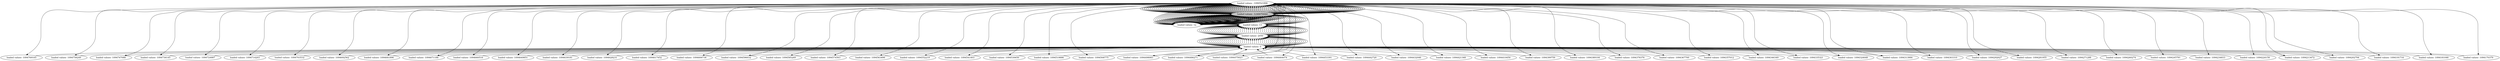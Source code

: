 digraph {
	"loaded values- -1090521896"
	"loaded values- 12"
	"loaded values- 12" -> "loaded values- -1090521896" [dir=back]
	"loaded values- -1246676664"
	"loaded values- -1246676664" -> "loaded values- 12" [dir=back]
	"loaded values- -1090521896"
	"loaded values- -1090521896" -> "loaded values- -1246676664" [dir=back]
	"loaded values- 1094769165"
	"loaded values- 1094769165" -> "loaded values- -1090521896" [dir=back]
	"loaded values- 0"
	"loaded values- 0" -> "loaded values- 1094769165" [dir=back]
	"loaded values- 2050"
	"loaded values- 2050" -> "loaded values- 0" [dir=back]
	"loaded values- 13"
	"loaded values- 13" -> "loaded values- 2050" [dir=back]
	"loaded values- -1246676664"
	"loaded values- -1246676664" -> "loaded values- 13" [dir=back]
	"loaded values- -1090521896"
	"loaded values- -1090521896" -> "loaded values- -1246676664" [dir=back]
	"loaded values- 12"
	"loaded values- 12" -> "loaded values- -1090521896" [dir=back]
	"loaded values- -1246676664"
	"loaded values- -1246676664" -> "loaded values- 12" [dir=back]
	"loaded values- -1090521896"
	"loaded values- -1090521896" -> "loaded values- -1246676664" [dir=back]
	"loaded values- 1094758249"
	"loaded values- 1094758249" -> "loaded values- -1090521896" [dir=back]
	"loaded values- 0"
	"loaded values- 0" -> "loaded values- 1094758249" [dir=back]
	"loaded values- 2050"
	"loaded values- 2050" -> "loaded values- 0" [dir=back]
	"loaded values- 13"
	"loaded values- 13" -> "loaded values- 2050" [dir=back]
	"loaded values- -1246676664"
	"loaded values- -1246676664" -> "loaded values- 13" [dir=back]
	"loaded values- -1090521896"
	"loaded values- -1090521896" -> "loaded values- -1246676664" [dir=back]
	"loaded values- 12"
	"loaded values- 12" -> "loaded values- -1090521896" [dir=back]
	"loaded values- -1246676664"
	"loaded values- -1246676664" -> "loaded values- 12" [dir=back]
	"loaded values- -1090521896"
	"loaded values- -1090521896" -> "loaded values- -1246676664" [dir=back]
	"loaded values- 1094747088"
	"loaded values- 1094747088" -> "loaded values- -1090521896" [dir=back]
	"loaded values- 0"
	"loaded values- 0" -> "loaded values- 1094747088" [dir=back]
	"loaded values- 2050"
	"loaded values- 2050" -> "loaded values- 0" [dir=back]
	"loaded values- 13"
	"loaded values- 13" -> "loaded values- 2050" [dir=back]
	"loaded values- -1246676664"
	"loaded values- -1246676664" -> "loaded values- 13" [dir=back]
	"loaded values- -1090521896"
	"loaded values- -1090521896" -> "loaded values- -1246676664" [dir=back]
	"loaded values- 12"
	"loaded values- 12" -> "loaded values- -1090521896" [dir=back]
	"loaded values- -1246676664"
	"loaded values- -1246676664" -> "loaded values- 12" [dir=back]
	"loaded values- -1090521896"
	"loaded values- -1090521896" -> "loaded values- -1246676664" [dir=back]
	"loaded values- 1094736145"
	"loaded values- 1094736145" -> "loaded values- -1090521896" [dir=back]
	"loaded values- 0"
	"loaded values- 0" -> "loaded values- 1094736145" [dir=back]
	"loaded values- 2050"
	"loaded values- 2050" -> "loaded values- 0" [dir=back]
	"loaded values- 13"
	"loaded values- 13" -> "loaded values- 2050" [dir=back]
	"loaded values- -1246676664"
	"loaded values- -1246676664" -> "loaded values- 13" [dir=back]
	"loaded values- -1090521896"
	"loaded values- -1090521896" -> "loaded values- -1246676664" [dir=back]
	"loaded values- 12"
	"loaded values- 12" -> "loaded values- -1090521896" [dir=back]
	"loaded values- -1246676664"
	"loaded values- -1246676664" -> "loaded values- 12" [dir=back]
	"loaded values- -1090521896"
	"loaded values- -1090521896" -> "loaded values- -1246676664" [dir=back]
	"loaded values- 1094724887"
	"loaded values- 1094724887" -> "loaded values- -1090521896" [dir=back]
	"loaded values- 0"
	"loaded values- 0" -> "loaded values- 1094724887" [dir=back]
	"loaded values- 2050"
	"loaded values- 2050" -> "loaded values- 0" [dir=back]
	"loaded values- 13"
	"loaded values- 13" -> "loaded values- 2050" [dir=back]
	"loaded values- -1246676664"
	"loaded values- -1246676664" -> "loaded values- 13" [dir=back]
	"loaded values- -1090521896"
	"loaded values- -1090521896" -> "loaded values- -1246676664" [dir=back]
	"loaded values- 12"
	"loaded values- 12" -> "loaded values- -1090521896" [dir=back]
	"loaded values- -1246676664"
	"loaded values- -1246676664" -> "loaded values- 12" [dir=back]
	"loaded values- -1090521896"
	"loaded values- -1090521896" -> "loaded values- -1246676664" [dir=back]
	"loaded values- 1094714203"
	"loaded values- 1094714203" -> "loaded values- -1090521896" [dir=back]
	"loaded values- 0"
	"loaded values- 0" -> "loaded values- 1094714203" [dir=back]
	"loaded values- 2050"
	"loaded values- 2050" -> "loaded values- 0" [dir=back]
	"loaded values- 13"
	"loaded values- 13" -> "loaded values- 2050" [dir=back]
	"loaded values- -1246676664"
	"loaded values- -1246676664" -> "loaded values- 13" [dir=back]
	"loaded values- -1090521896"
	"loaded values- -1090521896" -> "loaded values- -1246676664" [dir=back]
	"loaded values- 12"
	"loaded values- 12" -> "loaded values- -1090521896" [dir=back]
	"loaded values- -1246676664"
	"loaded values- -1246676664" -> "loaded values- 12" [dir=back]
	"loaded values- -1090521896"
	"loaded values- -1090521896" -> "loaded values- -1246676664" [dir=back]
	"loaded values- 1094703532"
	"loaded values- 1094703532" -> "loaded values- -1090521896" [dir=back]
	"loaded values- 0"
	"loaded values- 0" -> "loaded values- 1094703532" [dir=back]
	"loaded values- 2050"
	"loaded values- 2050" -> "loaded values- 0" [dir=back]
	"loaded values- 13"
	"loaded values- 13" -> "loaded values- 2050" [dir=back]
	"loaded values- -1246676664"
	"loaded values- -1246676664" -> "loaded values- 13" [dir=back]
	"loaded values- -1090521896"
	"loaded values- -1090521896" -> "loaded values- -1246676664" [dir=back]
	"loaded values- 12"
	"loaded values- 12" -> "loaded values- -1090521896" [dir=back]
	"loaded values- -1246676664"
	"loaded values- -1246676664" -> "loaded values- 12" [dir=back]
	"loaded values- -1090521896"
	"loaded values- -1090521896" -> "loaded values- -1246676664" [dir=back]
	"loaded values- 1094692562"
	"loaded values- 1094692562" -> "loaded values- -1090521896" [dir=back]
	"loaded values- 0"
	"loaded values- 0" -> "loaded values- 1094692562" [dir=back]
	"loaded values- 2050"
	"loaded values- 2050" -> "loaded values- 0" [dir=back]
	"loaded values- 13"
	"loaded values- 13" -> "loaded values- 2050" [dir=back]
	"loaded values- -1246676664"
	"loaded values- -1246676664" -> "loaded values- 13" [dir=back]
	"loaded values- -1090521896"
	"loaded values- -1090521896" -> "loaded values- -1246676664" [dir=back]
	"loaded values- 12"
	"loaded values- 12" -> "loaded values- -1090521896" [dir=back]
	"loaded values- -1246676664"
	"loaded values- -1246676664" -> "loaded values- 12" [dir=back]
	"loaded values- -1090521896"
	"loaded values- -1090521896" -> "loaded values- -1246676664" [dir=back]
	"loaded values- 1094681896"
	"loaded values- 1094681896" -> "loaded values- -1090521896" [dir=back]
	"loaded values- 0"
	"loaded values- 0" -> "loaded values- 1094681896" [dir=back]
	"loaded values- 2050"
	"loaded values- 2050" -> "loaded values- 0" [dir=back]
	"loaded values- 13"
	"loaded values- 13" -> "loaded values- 2050" [dir=back]
	"loaded values- -1246676664"
	"loaded values- -1246676664" -> "loaded values- 13" [dir=back]
	"loaded values- -1090521896"
	"loaded values- -1090521896" -> "loaded values- -1246676664" [dir=back]
	"loaded values- 12"
	"loaded values- 12" -> "loaded values- -1090521896" [dir=back]
	"loaded values- -1246676664"
	"loaded values- -1246676664" -> "loaded values- 12" [dir=back]
	"loaded values- -1090521896"
	"loaded values- -1090521896" -> "loaded values- -1246676664" [dir=back]
	"loaded values- 1094671188"
	"loaded values- 1094671188" -> "loaded values- -1090521896" [dir=back]
	"loaded values- 0"
	"loaded values- 0" -> "loaded values- 1094671188" [dir=back]
	"loaded values- 2050"
	"loaded values- 2050" -> "loaded values- 0" [dir=back]
	"loaded values- 13"
	"loaded values- 13" -> "loaded values- 2050" [dir=back]
	"loaded values- -1246676664"
	"loaded values- -1246676664" -> "loaded values- 13" [dir=back]
	"loaded values- -1090521896"
	"loaded values- -1090521896" -> "loaded values- -1246676664" [dir=back]
	"loaded values- 12"
	"loaded values- 12" -> "loaded values- -1090521896" [dir=back]
	"loaded values- -1246676664"
	"loaded values- -1246676664" -> "loaded values- 12" [dir=back]
	"loaded values- -1090521896"
	"loaded values- -1090521896" -> "loaded values- -1246676664" [dir=back]
	"loaded values- 1094660516"
	"loaded values- 1094660516" -> "loaded values- -1090521896" [dir=back]
	"loaded values- 0"
	"loaded values- 0" -> "loaded values- 1094660516" [dir=back]
	"loaded values- 2050"
	"loaded values- 2050" -> "loaded values- 0" [dir=back]
	"loaded values- 13"
	"loaded values- 13" -> "loaded values- 2050" [dir=back]
	"loaded values- -1246676664"
	"loaded values- -1246676664" -> "loaded values- 13" [dir=back]
	"loaded values- -1090521896"
	"loaded values- -1090521896" -> "loaded values- -1246676664" [dir=back]
	"loaded values- 12"
	"loaded values- 12" -> "loaded values- -1090521896" [dir=back]
	"loaded values- -1246676664"
	"loaded values- -1246676664" -> "loaded values- 12" [dir=back]
	"loaded values- -1090521896"
	"loaded values- -1090521896" -> "loaded values- -1246676664" [dir=back]
	"loaded values- 1094649851"
	"loaded values- 1094649851" -> "loaded values- -1090521896" [dir=back]
	"loaded values- 0"
	"loaded values- 0" -> "loaded values- 1094649851" [dir=back]
	"loaded values- 2050"
	"loaded values- 2050" -> "loaded values- 0" [dir=back]
	"loaded values- 13"
	"loaded values- 13" -> "loaded values- 2050" [dir=back]
	"loaded values- -1246676664"
	"loaded values- -1246676664" -> "loaded values- 13" [dir=back]
	"loaded values- -1090521896"
	"loaded values- -1090521896" -> "loaded values- -1246676664" [dir=back]
	"loaded values- 12"
	"loaded values- 12" -> "loaded values- -1090521896" [dir=back]
	"loaded values- -1246676664"
	"loaded values- -1246676664" -> "loaded values- 12" [dir=back]
	"loaded values- -1090521896"
	"loaded values- -1090521896" -> "loaded values- -1246676664" [dir=back]
	"loaded values- 1094639181"
	"loaded values- 1094639181" -> "loaded values- -1090521896" [dir=back]
	"loaded values- 0"
	"loaded values- 0" -> "loaded values- 1094639181" [dir=back]
	"loaded values- 2050"
	"loaded values- 2050" -> "loaded values- 0" [dir=back]
	"loaded values- 13"
	"loaded values- 13" -> "loaded values- 2050" [dir=back]
	"loaded values- -1246676664"
	"loaded values- -1246676664" -> "loaded values- 13" [dir=back]
	"loaded values- -1090521896"
	"loaded values- -1090521896" -> "loaded values- -1246676664" [dir=back]
	"loaded values- 12"
	"loaded values- 12" -> "loaded values- -1090521896" [dir=back]
	"loaded values- -1246676664"
	"loaded values- -1246676664" -> "loaded values- 12" [dir=back]
	"loaded values- -1090521896"
	"loaded values- -1090521896" -> "loaded values- -1246676664" [dir=back]
	"loaded values- 1094628231"
	"loaded values- 1094628231" -> "loaded values- -1090521896" [dir=back]
	"loaded values- 0"
	"loaded values- 0" -> "loaded values- 1094628231" [dir=back]
	"loaded values- 2050"
	"loaded values- 2050" -> "loaded values- 0" [dir=back]
	"loaded values- 13"
	"loaded values- 13" -> "loaded values- 2050" [dir=back]
	"loaded values- -1246676664"
	"loaded values- -1246676664" -> "loaded values- 13" [dir=back]
	"loaded values- -1090521896"
	"loaded values- -1090521896" -> "loaded values- -1246676664" [dir=back]
	"loaded values- 12"
	"loaded values- 12" -> "loaded values- -1090521896" [dir=back]
	"loaded values- -1246676664"
	"loaded values- -1246676664" -> "loaded values- 12" [dir=back]
	"loaded values- -1090521896"
	"loaded values- -1090521896" -> "loaded values- -1246676664" [dir=back]
	"loaded values- 1094617452"
	"loaded values- 1094617452" -> "loaded values- -1090521896" [dir=back]
	"loaded values- 0"
	"loaded values- 0" -> "loaded values- 1094617452" [dir=back]
	"loaded values- 2050"
	"loaded values- 2050" -> "loaded values- 0" [dir=back]
	"loaded values- 13"
	"loaded values- 13" -> "loaded values- 2050" [dir=back]
	"loaded values- -1246676664"
	"loaded values- -1246676664" -> "loaded values- 13" [dir=back]
	"loaded values- -1090521896"
	"loaded values- -1090521896" -> "loaded values- -1246676664" [dir=back]
	"loaded values- 12"
	"loaded values- 12" -> "loaded values- -1090521896" [dir=back]
	"loaded values- -1246676664"
	"loaded values- -1246676664" -> "loaded values- 12" [dir=back]
	"loaded values- -1090521896"
	"loaded values- -1090521896" -> "loaded values- -1246676664" [dir=back]
	"loaded values- 1094606736"
	"loaded values- 1094606736" -> "loaded values- -1090521896" [dir=back]
	"loaded values- 0"
	"loaded values- 0" -> "loaded values- 1094606736" [dir=back]
	"loaded values- 2050"
	"loaded values- 2050" -> "loaded values- 0" [dir=back]
	"loaded values- 13"
	"loaded values- 13" -> "loaded values- 2050" [dir=back]
	"loaded values- -1246676664"
	"loaded values- -1246676664" -> "loaded values- 13" [dir=back]
	"loaded values- -1090521896"
	"loaded values- -1090521896" -> "loaded values- -1246676664" [dir=back]
	"loaded values- 12"
	"loaded values- 12" -> "loaded values- -1090521896" [dir=back]
	"loaded values- -1246676664"
	"loaded values- -1246676664" -> "loaded values- 12" [dir=back]
	"loaded values- -1090521896"
	"loaded values- -1090521896" -> "loaded values- -1246676664" [dir=back]
	"loaded values- 1094596032"
	"loaded values- 1094596032" -> "loaded values- -1090521896" [dir=back]
	"loaded values- 0"
	"loaded values- 0" -> "loaded values- 1094596032" [dir=back]
	"loaded values- 2050"
	"loaded values- 2050" -> "loaded values- 0" [dir=back]
	"loaded values- 13"
	"loaded values- 13" -> "loaded values- 2050" [dir=back]
	"loaded values- -1246676664"
	"loaded values- -1246676664" -> "loaded values- 13" [dir=back]
	"loaded values- -1090521896"
	"loaded values- -1090521896" -> "loaded values- -1246676664" [dir=back]
	"loaded values- 12"
	"loaded values- 12" -> "loaded values- -1090521896" [dir=back]
	"loaded values- -1246676664"
	"loaded values- -1246676664" -> "loaded values- 12" [dir=back]
	"loaded values- -1090521896"
	"loaded values- -1090521896" -> "loaded values- -1246676664" [dir=back]
	"loaded values- 1094585269"
	"loaded values- 1094585269" -> "loaded values- -1090521896" [dir=back]
	"loaded values- 0"
	"loaded values- 0" -> "loaded values- 1094585269" [dir=back]
	"loaded values- 2050"
	"loaded values- 2050" -> "loaded values- 0" [dir=back]
	"loaded values- 13"
	"loaded values- 13" -> "loaded values- 2050" [dir=back]
	"loaded values- -1246676664"
	"loaded values- -1246676664" -> "loaded values- 13" [dir=back]
	"loaded values- -1090521896"
	"loaded values- -1090521896" -> "loaded values- -1246676664" [dir=back]
	"loaded values- 12"
	"loaded values- 12" -> "loaded values- -1090521896" [dir=back]
	"loaded values- -1246676664"
	"loaded values- -1246676664" -> "loaded values- 12" [dir=back]
	"loaded values- -1090521896"
	"loaded values- -1090521896" -> "loaded values- -1246676664" [dir=back]
	"loaded values- 1094574563"
	"loaded values- 1094574563" -> "loaded values- -1090521896" [dir=back]
	"loaded values- 0"
	"loaded values- 0" -> "loaded values- 1094574563" [dir=back]
	"loaded values- 2050"
	"loaded values- 2050" -> "loaded values- 0" [dir=back]
	"loaded values- 13"
	"loaded values- 13" -> "loaded values- 2050" [dir=back]
	"loaded values- -1246676664"
	"loaded values- -1246676664" -> "loaded values- 13" [dir=back]
	"loaded values- -1090521896"
	"loaded values- -1090521896" -> "loaded values- -1246676664" [dir=back]
	"loaded values- 12"
	"loaded values- 12" -> "loaded values- -1090521896" [dir=back]
	"loaded values- -1246676664"
	"loaded values- -1246676664" -> "loaded values- 12" [dir=back]
	"loaded values- -1090521896"
	"loaded values- -1090521896" -> "loaded values- -1246676664" [dir=back]
	"loaded values- 1094563896"
	"loaded values- 1094563896" -> "loaded values- -1090521896" [dir=back]
	"loaded values- 0"
	"loaded values- 0" -> "loaded values- 1094563896" [dir=back]
	"loaded values- 2050"
	"loaded values- 2050" -> "loaded values- 0" [dir=back]
	"loaded values- 13"
	"loaded values- 13" -> "loaded values- 2050" [dir=back]
	"loaded values- -1246676664"
	"loaded values- -1246676664" -> "loaded values- 13" [dir=back]
	"loaded values- -1090521896"
	"loaded values- -1090521896" -> "loaded values- -1246676664" [dir=back]
	"loaded values- 12"
	"loaded values- 12" -> "loaded values- -1090521896" [dir=back]
	"loaded values- -1246676664"
	"loaded values- -1246676664" -> "loaded values- 12" [dir=back]
	"loaded values- -1090521896"
	"loaded values- -1090521896" -> "loaded values- -1246676664" [dir=back]
	"loaded values- 1094552219"
	"loaded values- 1094552219" -> "loaded values- -1090521896" [dir=back]
	"loaded values- 0"
	"loaded values- 0" -> "loaded values- 1094552219" [dir=back]
	"loaded values- 2050"
	"loaded values- 2050" -> "loaded values- 0" [dir=back]
	"loaded values- 13"
	"loaded values- 13" -> "loaded values- 2050" [dir=back]
	"loaded values- -1246676664"
	"loaded values- -1246676664" -> "loaded values- 13" [dir=back]
	"loaded values- -1090521896"
	"loaded values- -1090521896" -> "loaded values- -1246676664" [dir=back]
	"loaded values- 12"
	"loaded values- 12" -> "loaded values- -1090521896" [dir=back]
	"loaded values- -1246676664"
	"loaded values- -1246676664" -> "loaded values- 12" [dir=back]
	"loaded values- -1090521896"
	"loaded values- -1090521896" -> "loaded values- -1246676664" [dir=back]
	"loaded values- 1094541403"
	"loaded values- 1094541403" -> "loaded values- -1090521896" [dir=back]
	"loaded values- 0"
	"loaded values- 0" -> "loaded values- 1094541403" [dir=back]
	"loaded values- 2050"
	"loaded values- 2050" -> "loaded values- 0" [dir=back]
	"loaded values- 13"
	"loaded values- 13" -> "loaded values- 2050" [dir=back]
	"loaded values- -1246676664"
	"loaded values- -1246676664" -> "loaded values- 13" [dir=back]
	"loaded values- -1090521896"
	"loaded values- -1090521896" -> "loaded values- -1246676664" [dir=back]
	"loaded values- 12"
	"loaded values- 12" -> "loaded values- -1090521896" [dir=back]
	"loaded values- -1246676664"
	"loaded values- -1246676664" -> "loaded values- 12" [dir=back]
	"loaded values- -1090521896"
	"loaded values- -1090521896" -> "loaded values- -1246676664" [dir=back]
	"loaded values- 1094530650"
	"loaded values- 1094530650" -> "loaded values- -1090521896" [dir=back]
	"loaded values- 0"
	"loaded values- 0" -> "loaded values- 1094530650" [dir=back]
	"loaded values- 2050"
	"loaded values- 2050" -> "loaded values- 0" [dir=back]
	"loaded values- 13"
	"loaded values- 13" -> "loaded values- 2050" [dir=back]
	"loaded values- -1246676664"
	"loaded values- -1246676664" -> "loaded values- 13" [dir=back]
	"loaded values- -1090521896"
	"loaded values- -1090521896" -> "loaded values- -1246676664" [dir=back]
	"loaded values- 12"
	"loaded values- 12" -> "loaded values- -1090521896" [dir=back]
	"loaded values- -1246676664"
	"loaded values- -1246676664" -> "loaded values- 12" [dir=back]
	"loaded values- -1090521896"
	"loaded values- -1090521896" -> "loaded values- -1246676664" [dir=back]
	"loaded values- 1094519886"
	"loaded values- 1094519886" -> "loaded values- -1090521896" [dir=back]
	"loaded values- 0"
	"loaded values- 0" -> "loaded values- 1094519886" [dir=back]
	"loaded values- 2050"
	"loaded values- 2050" -> "loaded values- 0" [dir=back]
	"loaded values- 13"
	"loaded values- 13" -> "loaded values- 2050" [dir=back]
	"loaded values- -1246676664"
	"loaded values- -1246676664" -> "loaded values- 13" [dir=back]
	"loaded values- -1090521896"
	"loaded values- -1090521896" -> "loaded values- -1246676664" [dir=back]
	"loaded values- 12"
	"loaded values- 12" -> "loaded values- -1090521896" [dir=back]
	"loaded values- -1246676664"
	"loaded values- -1246676664" -> "loaded values- 12" [dir=back]
	"loaded values- -1090521896"
	"loaded values- -1090521896" -> "loaded values- -1246676664" [dir=back]
	"loaded values- 1094508775"
	"loaded values- 1094508775" -> "loaded values- -1090521896" [dir=back]
	"loaded values- 0"
	"loaded values- 0" -> "loaded values- 1094508775" [dir=back]
	"loaded values- 2050"
	"loaded values- 2050" -> "loaded values- 0" [dir=back]
	"loaded values- 13"
	"loaded values- 13" -> "loaded values- 2050" [dir=back]
	"loaded values- -1246676664"
	"loaded values- -1246676664" -> "loaded values- 13" [dir=back]
	"loaded values- -1090521896"
	"loaded values- -1090521896" -> "loaded values- -1246676664" [dir=back]
	"loaded values- 12"
	"loaded values- 12" -> "loaded values- -1090521896" [dir=back]
	"loaded values- -1246676664"
	"loaded values- -1246676664" -> "loaded values- 12" [dir=back]
	"loaded values- -1090521896"
	"loaded values- -1090521896" -> "loaded values- -1246676664" [dir=back]
	"loaded values- 1094498083"
	"loaded values- 1094498083" -> "loaded values- -1090521896" [dir=back]
	"loaded values- 0"
	"loaded values- 0" -> "loaded values- 1094498083" [dir=back]
	"loaded values- 2050"
	"loaded values- 2050" -> "loaded values- 0" [dir=back]
	"loaded values- 13"
	"loaded values- 13" -> "loaded values- 2050" [dir=back]
	"loaded values- -1246676664"
	"loaded values- -1246676664" -> "loaded values- 13" [dir=back]
	"loaded values- -1090521896"
	"loaded values- -1090521896" -> "loaded values- -1246676664" [dir=back]
	"loaded values- 12"
	"loaded values- 12" -> "loaded values- -1090521896" [dir=back]
	"loaded values- -1246676664"
	"loaded values- -1246676664" -> "loaded values- 12" [dir=back]
	"loaded values- -1090521896"
	"loaded values- -1090521896" -> "loaded values- -1246676664" [dir=back]
	"loaded values- 1094486271"
	"loaded values- 1094486271" -> "loaded values- -1090521896" [dir=back]
	"loaded values- 0"
	"loaded values- 0" -> "loaded values- 1094486271" [dir=back]
	"loaded values- 2050"
	"loaded values- 2050" -> "loaded values- 0" [dir=back]
	"loaded values- 13"
	"loaded values- 13" -> "loaded values- 2050" [dir=back]
	"loaded values- -1246676664"
	"loaded values- -1246676664" -> "loaded values- 13" [dir=back]
	"loaded values- -1090521896"
	"loaded values- -1090521896" -> "loaded values- -1246676664" [dir=back]
	"loaded values- 12"
	"loaded values- 12" -> "loaded values- -1090521896" [dir=back]
	"loaded values- -1246676664"
	"loaded values- -1246676664" -> "loaded values- 12" [dir=back]
	"loaded values- -1090521896"
	"loaded values- -1090521896" -> "loaded values- -1246676664" [dir=back]
	"loaded values- 1094475023"
	"loaded values- 1094475023" -> "loaded values- -1090521896" [dir=back]
	"loaded values- 0"
	"loaded values- 0" -> "loaded values- 1094475023" [dir=back]
	"loaded values- 2050"
	"loaded values- 2050" -> "loaded values- 0" [dir=back]
	"loaded values- 13"
	"loaded values- 13" -> "loaded values- 2050" [dir=back]
	"loaded values- -1246676664"
	"loaded values- -1246676664" -> "loaded values- 13" [dir=back]
	"loaded values- -1090521896"
	"loaded values- -1090521896" -> "loaded values- -1246676664" [dir=back]
	"loaded values- 12"
	"loaded values- 12" -> "loaded values- -1090521896" [dir=back]
	"loaded values- -1246676664"
	"loaded values- -1246676664" -> "loaded values- 12" [dir=back]
	"loaded values- -1090521896"
	"loaded values- -1090521896" -> "loaded values- -1246676664" [dir=back]
	"loaded values- 1094464074"
	"loaded values- 1094464074" -> "loaded values- -1090521896" [dir=back]
	"loaded values- 0"
	"loaded values- 0" -> "loaded values- 1094464074" [dir=back]
	"loaded values- 2050"
	"loaded values- 2050" -> "loaded values- 0" [dir=back]
	"loaded values- 13"
	"loaded values- 13" -> "loaded values- 2050" [dir=back]
	"loaded values- -1246676664"
	"loaded values- -1246676664" -> "loaded values- 13" [dir=back]
	"loaded values- -1090521896"
	"loaded values- -1090521896" -> "loaded values- -1246676664" [dir=back]
	"loaded values- 12"
	"loaded values- 12" -> "loaded values- -1090521896" [dir=back]
	"loaded values- -1246676664"
	"loaded values- -1246676664" -> "loaded values- 12" [dir=back]
	"loaded values- -1090521896"
	"loaded values- -1090521896" -> "loaded values- -1246676664" [dir=back]
	"loaded values- 1094453391"
	"loaded values- 1094453391" -> "loaded values- -1090521896" [dir=back]
	"loaded values- 0"
	"loaded values- 0" -> "loaded values- 1094453391" [dir=back]
	"loaded values- 2050"
	"loaded values- 2050" -> "loaded values- 0" [dir=back]
	"loaded values- 13"
	"loaded values- 13" -> "loaded values- 2050" [dir=back]
	"loaded values- -1246676664"
	"loaded values- -1246676664" -> "loaded values- 13" [dir=back]
	"loaded values- -1090521896"
	"loaded values- -1090521896" -> "loaded values- -1246676664" [dir=back]
	"loaded values- 12"
	"loaded values- 12" -> "loaded values- -1090521896" [dir=back]
	"loaded values- -1246676664"
	"loaded values- -1246676664" -> "loaded values- 12" [dir=back]
	"loaded values- -1090521896"
	"loaded values- -1090521896" -> "loaded values- -1246676664" [dir=back]
	"loaded values- 1094442720"
	"loaded values- 1094442720" -> "loaded values- -1090521896" [dir=back]
	"loaded values- 0"
	"loaded values- 0" -> "loaded values- 1094442720" [dir=back]
	"loaded values- 2050"
	"loaded values- 2050" -> "loaded values- 0" [dir=back]
	"loaded values- 13"
	"loaded values- 13" -> "loaded values- 2050" [dir=back]
	"loaded values- -1246676664"
	"loaded values- -1246676664" -> "loaded values- 13" [dir=back]
	"loaded values- -1090521896"
	"loaded values- -1090521896" -> "loaded values- -1246676664" [dir=back]
	"loaded values- 12"
	"loaded values- 12" -> "loaded values- -1090521896" [dir=back]
	"loaded values- -1246676664"
	"loaded values- -1246676664" -> "loaded values- 12" [dir=back]
	"loaded values- -1090521896"
	"loaded values- -1090521896" -> "loaded values- -1246676664" [dir=back]
	"loaded values- 1094432046"
	"loaded values- 1094432046" -> "loaded values- -1090521896" [dir=back]
	"loaded values- 0"
	"loaded values- 0" -> "loaded values- 1094432046" [dir=back]
	"loaded values- 2050"
	"loaded values- 2050" -> "loaded values- 0" [dir=back]
	"loaded values- 13"
	"loaded values- 13" -> "loaded values- 2050" [dir=back]
	"loaded values- -1246676664"
	"loaded values- -1246676664" -> "loaded values- 13" [dir=back]
	"loaded values- -1090521896"
	"loaded values- -1090521896" -> "loaded values- -1246676664" [dir=back]
	"loaded values- 12"
	"loaded values- 12" -> "loaded values- -1090521896" [dir=back]
	"loaded values- -1246676664"
	"loaded values- -1246676664" -> "loaded values- 12" [dir=back]
	"loaded values- -1090521896"
	"loaded values- -1090521896" -> "loaded values- -1246676664" [dir=back]
	"loaded values- 1094421368"
	"loaded values- 1094421368" -> "loaded values- -1090521896" [dir=back]
	"loaded values- 0"
	"loaded values- 0" -> "loaded values- 1094421368" [dir=back]
	"loaded values- 2050"
	"loaded values- 2050" -> "loaded values- 0" [dir=back]
	"loaded values- 13"
	"loaded values- 13" -> "loaded values- 2050" [dir=back]
	"loaded values- -1246676664"
	"loaded values- -1246676664" -> "loaded values- 13" [dir=back]
	"loaded values- -1090521896"
	"loaded values- -1090521896" -> "loaded values- -1246676664" [dir=back]
	"loaded values- 12"
	"loaded values- 12" -> "loaded values- -1090521896" [dir=back]
	"loaded values- -1246676664"
	"loaded values- -1246676664" -> "loaded values- 12" [dir=back]
	"loaded values- -1090521896"
	"loaded values- -1090521896" -> "loaded values- -1246676664" [dir=back]
	"loaded values- 1094410450"
	"loaded values- 1094410450" -> "loaded values- -1090521896" [dir=back]
	"loaded values- 0"
	"loaded values- 0" -> "loaded values- 1094410450" [dir=back]
	"loaded values- 2050"
	"loaded values- 2050" -> "loaded values- 0" [dir=back]
	"loaded values- 13"
	"loaded values- 13" -> "loaded values- 2050" [dir=back]
	"loaded values- -1246676664"
	"loaded values- -1246676664" -> "loaded values- 13" [dir=back]
	"loaded values- -1090521896"
	"loaded values- -1090521896" -> "loaded values- -1246676664" [dir=back]
	"loaded values- 12"
	"loaded values- 12" -> "loaded values- -1090521896" [dir=back]
	"loaded values- -1246676664"
	"loaded values- -1246676664" -> "loaded values- 12" [dir=back]
	"loaded values- -1090521896"
	"loaded values- -1090521896" -> "loaded values- -1246676664" [dir=back]
	"loaded values- 1094399759"
	"loaded values- 1094399759" -> "loaded values- -1090521896" [dir=back]
	"loaded values- 0"
	"loaded values- 0" -> "loaded values- 1094399759" [dir=back]
	"loaded values- 2050"
	"loaded values- 2050" -> "loaded values- 0" [dir=back]
	"loaded values- 13"
	"loaded values- 13" -> "loaded values- 2050" [dir=back]
	"loaded values- -1246676664"
	"loaded values- -1246676664" -> "loaded values- 13" [dir=back]
	"loaded values- -1090521896"
	"loaded values- -1090521896" -> "loaded values- -1246676664" [dir=back]
	"loaded values- 12"
	"loaded values- 12" -> "loaded values- -1090521896" [dir=back]
	"loaded values- -1246676664"
	"loaded values- -1246676664" -> "loaded values- 12" [dir=back]
	"loaded values- -1090521896"
	"loaded values- -1090521896" -> "loaded values- -1246676664" [dir=back]
	"loaded values- 1094389104"
	"loaded values- 1094389104" -> "loaded values- -1090521896" [dir=back]
	"loaded values- 0"
	"loaded values- 0" -> "loaded values- 1094389104" [dir=back]
	"loaded values- 2050"
	"loaded values- 2050" -> "loaded values- 0" [dir=back]
	"loaded values- 13"
	"loaded values- 13" -> "loaded values- 2050" [dir=back]
	"loaded values- -1246676664"
	"loaded values- -1246676664" -> "loaded values- 13" [dir=back]
	"loaded values- -1090521896"
	"loaded values- -1090521896" -> "loaded values- -1246676664" [dir=back]
	"loaded values- 12"
	"loaded values- 12" -> "loaded values- -1090521896" [dir=back]
	"loaded values- -1246676664"
	"loaded values- -1246676664" -> "loaded values- 12" [dir=back]
	"loaded values- -1090521896"
	"loaded values- -1090521896" -> "loaded values- -1246676664" [dir=back]
	"loaded values- 1094378376"
	"loaded values- 1094378376" -> "loaded values- -1090521896" [dir=back]
	"loaded values- 0"
	"loaded values- 0" -> "loaded values- 1094378376" [dir=back]
	"loaded values- 2050"
	"loaded values- 2050" -> "loaded values- 0" [dir=back]
	"loaded values- 13"
	"loaded values- 13" -> "loaded values- 2050" [dir=back]
	"loaded values- -1246676664"
	"loaded values- -1246676664" -> "loaded values- 13" [dir=back]
	"loaded values- -1090521896"
	"loaded values- -1090521896" -> "loaded values- -1246676664" [dir=back]
	"loaded values- 12"
	"loaded values- 12" -> "loaded values- -1090521896" [dir=back]
	"loaded values- -1246676664"
	"loaded values- -1246676664" -> "loaded values- 12" [dir=back]
	"loaded values- -1090521896"
	"loaded values- -1090521896" -> "loaded values- -1246676664" [dir=back]
	"loaded values- 1094367700"
	"loaded values- 1094367700" -> "loaded values- -1090521896" [dir=back]
	"loaded values- 0"
	"loaded values- 0" -> "loaded values- 1094367700" [dir=back]
	"loaded values- 2050"
	"loaded values- 2050" -> "loaded values- 0" [dir=back]
	"loaded values- 13"
	"loaded values- 13" -> "loaded values- 2050" [dir=back]
	"loaded values- -1246676664"
	"loaded values- -1246676664" -> "loaded values- 13" [dir=back]
	"loaded values- -1090521896"
	"loaded values- -1090521896" -> "loaded values- -1246676664" [dir=back]
	"loaded values- 12"
	"loaded values- 12" -> "loaded values- -1090521896" [dir=back]
	"loaded values- -1246676664"
	"loaded values- -1246676664" -> "loaded values- 12" [dir=back]
	"loaded values- -1090521896"
	"loaded values- -1090521896" -> "loaded values- -1246676664" [dir=back]
	"loaded values- 1094357012"
	"loaded values- 1094357012" -> "loaded values- -1090521896" [dir=back]
	"loaded values- 0"
	"loaded values- 0" -> "loaded values- 1094357012" [dir=back]
	"loaded values- 2050"
	"loaded values- 2050" -> "loaded values- 0" [dir=back]
	"loaded values- 13"
	"loaded values- 13" -> "loaded values- 2050" [dir=back]
	"loaded values- -1246676664"
	"loaded values- -1246676664" -> "loaded values- 13" [dir=back]
	"loaded values- -1090521896"
	"loaded values- -1090521896" -> "loaded values- -1246676664" [dir=back]
	"loaded values- 12"
	"loaded values- 12" -> "loaded values- -1090521896" [dir=back]
	"loaded values- -1246676664"
	"loaded values- -1246676664" -> "loaded values- 12" [dir=back]
	"loaded values- -1090521896"
	"loaded values- -1090521896" -> "loaded values- -1246676664" [dir=back]
	"loaded values- 1094346349"
	"loaded values- 1094346349" -> "loaded values- -1090521896" [dir=back]
	"loaded values- 0"
	"loaded values- 0" -> "loaded values- 1094346349" [dir=back]
	"loaded values- 2050"
	"loaded values- 2050" -> "loaded values- 0" [dir=back]
	"loaded values- 13"
	"loaded values- 13" -> "loaded values- 2050" [dir=back]
	"loaded values- -1246676664"
	"loaded values- -1246676664" -> "loaded values- 13" [dir=back]
	"loaded values- -1090521896"
	"loaded values- -1090521896" -> "loaded values- -1246676664" [dir=back]
	"loaded values- 12"
	"loaded values- 12" -> "loaded values- -1090521896" [dir=back]
	"loaded values- -1246676664"
	"loaded values- -1246676664" -> "loaded values- 12" [dir=back]
	"loaded values- -1090521896"
	"loaded values- -1090521896" -> "loaded values- -1246676664" [dir=back]
	"loaded values- 1094335321"
	"loaded values- 1094335321" -> "loaded values- -1090521896" [dir=back]
	"loaded values- 0"
	"loaded values- 0" -> "loaded values- 1094335321" [dir=back]
	"loaded values- 2050"
	"loaded values- 2050" -> "loaded values- 0" [dir=back]
	"loaded values- 13"
	"loaded values- 13" -> "loaded values- 2050" [dir=back]
	"loaded values- -1246676664"
	"loaded values- -1246676664" -> "loaded values- 13" [dir=back]
	"loaded values- -1090521896"
	"loaded values- -1090521896" -> "loaded values- -1246676664" [dir=back]
	"loaded values- 12"
	"loaded values- 12" -> "loaded values- -1090521896" [dir=back]
	"loaded values- -1246676664"
	"loaded values- -1246676664" -> "loaded values- 12" [dir=back]
	"loaded values- -1090521896"
	"loaded values- -1090521896" -> "loaded values- -1246676664" [dir=back]
	"loaded values- 1094324648"
	"loaded values- 1094324648" -> "loaded values- -1090521896" [dir=back]
	"loaded values- 0"
	"loaded values- 0" -> "loaded values- 1094324648" [dir=back]
	"loaded values- 2050"
	"loaded values- 2050" -> "loaded values- 0" [dir=back]
	"loaded values- 13"
	"loaded values- 13" -> "loaded values- 2050" [dir=back]
	"loaded values- -1246676664"
	"loaded values- -1246676664" -> "loaded values- 13" [dir=back]
	"loaded values- -1090521896"
	"loaded values- -1090521896" -> "loaded values- -1246676664" [dir=back]
	"loaded values- 12"
	"loaded values- 12" -> "loaded values- -1090521896" [dir=back]
	"loaded values- -1246676664"
	"loaded values- -1246676664" -> "loaded values- 12" [dir=back]
	"loaded values- -1090521896"
	"loaded values- -1090521896" -> "loaded values- -1246676664" [dir=back]
	"loaded values- 1094313984"
	"loaded values- 1094313984" -> "loaded values- -1090521896" [dir=back]
	"loaded values- 0"
	"loaded values- 0" -> "loaded values- 1094313984" [dir=back]
	"loaded values- 2050"
	"loaded values- 2050" -> "loaded values- 0" [dir=back]
	"loaded values- 13"
	"loaded values- 13" -> "loaded values- 2050" [dir=back]
	"loaded values- -1246676664"
	"loaded values- -1246676664" -> "loaded values- 13" [dir=back]
	"loaded values- -1090521896"
	"loaded values- -1090521896" -> "loaded values- -1246676664" [dir=back]
	"loaded values- 12"
	"loaded values- 12" -> "loaded values- -1090521896" [dir=back]
	"loaded values- -1246676664"
	"loaded values- -1246676664" -> "loaded values- 12" [dir=back]
	"loaded values- -1090521896"
	"loaded values- -1090521896" -> "loaded values- -1246676664" [dir=back]
	"loaded values- 1094303310"
	"loaded values- 1094303310" -> "loaded values- -1090521896" [dir=back]
	"loaded values- 0"
	"loaded values- 0" -> "loaded values- 1094303310" [dir=back]
	"loaded values- 2050"
	"loaded values- 2050" -> "loaded values- 0" [dir=back]
	"loaded values- 13"
	"loaded values- 13" -> "loaded values- 2050" [dir=back]
	"loaded values- -1246676664"
	"loaded values- -1246676664" -> "loaded values- 13" [dir=back]
	"loaded values- -1090521896"
	"loaded values- -1090521896" -> "loaded values- -1246676664" [dir=back]
	"loaded values- 12"
	"loaded values- 12" -> "loaded values- -1090521896" [dir=back]
	"loaded values- -1246676664"
	"loaded values- -1246676664" -> "loaded values- 12" [dir=back]
	"loaded values- -1090521896"
	"loaded values- -1090521896" -> "loaded values- -1246676664" [dir=back]
	"loaded values- 1094292627"
	"loaded values- 1094292627" -> "loaded values- -1090521896" [dir=back]
	"loaded values- 0"
	"loaded values- 0" -> "loaded values- 1094292627" [dir=back]
	"loaded values- 2050"
	"loaded values- 2050" -> "loaded values- 0" [dir=back]
	"loaded values- 13"
	"loaded values- 13" -> "loaded values- 2050" [dir=back]
	"loaded values- -1246676664"
	"loaded values- -1246676664" -> "loaded values- 13" [dir=back]
	"loaded values- -1090521896"
	"loaded values- -1090521896" -> "loaded values- -1246676664" [dir=back]
	"loaded values- 12"
	"loaded values- 12" -> "loaded values- -1090521896" [dir=back]
	"loaded values- -1246676664"
	"loaded values- -1246676664" -> "loaded values- 12" [dir=back]
	"loaded values- -1090521896"
	"loaded values- -1090521896" -> "loaded values- -1246676664" [dir=back]
	"loaded values- 1094281955"
	"loaded values- 1094281955" -> "loaded values- -1090521896" [dir=back]
	"loaded values- 0"
	"loaded values- 0" -> "loaded values- 1094281955" [dir=back]
	"loaded values- 2050"
	"loaded values- 2050" -> "loaded values- 0" [dir=back]
	"loaded values- 13"
	"loaded values- 13" -> "loaded values- 2050" [dir=back]
	"loaded values- -1246676664"
	"loaded values- -1246676664" -> "loaded values- 13" [dir=back]
	"loaded values- -1090521896"
	"loaded values- -1090521896" -> "loaded values- -1246676664" [dir=back]
	"loaded values- 12"
	"loaded values- 12" -> "loaded values- -1090521896" [dir=back]
	"loaded values- -1246676664"
	"loaded values- -1246676664" -> "loaded values- 12" [dir=back]
	"loaded values- -1090521896"
	"loaded values- -1090521896" -> "loaded values- -1246676664" [dir=back]
	"loaded values- 1094271288"
	"loaded values- 1094271288" -> "loaded values- -1090521896" [dir=back]
	"loaded values- 0"
	"loaded values- 0" -> "loaded values- 1094271288" [dir=back]
	"loaded values- 2050"
	"loaded values- 2050" -> "loaded values- 0" [dir=back]
	"loaded values- 13"
	"loaded values- 13" -> "loaded values- 2050" [dir=back]
	"loaded values- -1246676664"
	"loaded values- -1246676664" -> "loaded values- 13" [dir=back]
	"loaded values- -1090521896"
	"loaded values- -1090521896" -> "loaded values- -1246676664" [dir=back]
	"loaded values- 12"
	"loaded values- 12" -> "loaded values- -1090521896" [dir=back]
	"loaded values- -1246676664"
	"loaded values- -1246676664" -> "loaded values- 12" [dir=back]
	"loaded values- -1090521896"
	"loaded values- -1090521896" -> "loaded values- -1246676664" [dir=back]
	"loaded values- 1094260274"
	"loaded values- 1094260274" -> "loaded values- -1090521896" [dir=back]
	"loaded values- 0"
	"loaded values- 0" -> "loaded values- 1094260274" [dir=back]
	"loaded values- 2050"
	"loaded values- 2050" -> "loaded values- 0" [dir=back]
	"loaded values- 13"
	"loaded values- 13" -> "loaded values- 2050" [dir=back]
	"loaded values- -1246676664"
	"loaded values- -1246676664" -> "loaded values- 13" [dir=back]
	"loaded values- -1090521896"
	"loaded values- -1090521896" -> "loaded values- -1246676664" [dir=back]
	"loaded values- 12"
	"loaded values- 12" -> "loaded values- -1090521896" [dir=back]
	"loaded values- -1246676664"
	"loaded values- -1246676664" -> "loaded values- 12" [dir=back]
	"loaded values- -1090521896"
	"loaded values- -1090521896" -> "loaded values- -1246676664" [dir=back]
	"loaded values- 1094245781"
	"loaded values- 1094245781" -> "loaded values- -1090521896" [dir=back]
	"loaded values- 0"
	"loaded values- 0" -> "loaded values- 1094245781" [dir=back]
	"loaded values- 2050"
	"loaded values- 2050" -> "loaded values- 0" [dir=back]
	"loaded values- 13"
	"loaded values- 13" -> "loaded values- 2050" [dir=back]
	"loaded values- -1246676664"
	"loaded values- -1246676664" -> "loaded values- 13" [dir=back]
	"loaded values- -1090521896"
	"loaded values- -1090521896" -> "loaded values- -1246676664" [dir=back]
	"loaded values- 12"
	"loaded values- 12" -> "loaded values- -1090521896" [dir=back]
	"loaded values- -1246676664"
	"loaded values- -1246676664" -> "loaded values- 12" [dir=back]
	"loaded values- -1090521896"
	"loaded values- -1090521896" -> "loaded values- -1246676664" [dir=back]
	"loaded values- 1094234833"
	"loaded values- 1094234833" -> "loaded values- -1090521896" [dir=back]
	"loaded values- 0"
	"loaded values- 0" -> "loaded values- 1094234833" [dir=back]
	"loaded values- 2050"
	"loaded values- 2050" -> "loaded values- 0" [dir=back]
	"loaded values- 13"
	"loaded values- 13" -> "loaded values- 2050" [dir=back]
	"loaded values- -1246676664"
	"loaded values- -1246676664" -> "loaded values- 13" [dir=back]
	"loaded values- -1090521896"
	"loaded values- -1090521896" -> "loaded values- -1246676664" [dir=back]
	"loaded values- 12"
	"loaded values- 12" -> "loaded values- -1090521896" [dir=back]
	"loaded values- -1246676664"
	"loaded values- -1246676664" -> "loaded values- 12" [dir=back]
	"loaded values- -1090521896"
	"loaded values- -1090521896" -> "loaded values- -1246676664" [dir=back]
	"loaded values- 1094224150"
	"loaded values- 1094224150" -> "loaded values- -1090521896" [dir=back]
	"loaded values- 0"
	"loaded values- 0" -> "loaded values- 1094224150" [dir=back]
	"loaded values- 2050"
	"loaded values- 2050" -> "loaded values- 0" [dir=back]
	"loaded values- 13"
	"loaded values- 13" -> "loaded values- 2050" [dir=back]
	"loaded values- -1246676664"
	"loaded values- -1246676664" -> "loaded values- 13" [dir=back]
	"loaded values- -1090521896"
	"loaded values- -1090521896" -> "loaded values- -1246676664" [dir=back]
	"loaded values- 12"
	"loaded values- 12" -> "loaded values- -1090521896" [dir=back]
	"loaded values- -1246676664"
	"loaded values- -1246676664" -> "loaded values- 12" [dir=back]
	"loaded values- -1090521896"
	"loaded values- -1090521896" -> "loaded values- -1246676664" [dir=back]
	"loaded values- 1094213472"
	"loaded values- 1094213472" -> "loaded values- -1090521896" [dir=back]
	"loaded values- 0"
	"loaded values- 0" -> "loaded values- 1094213472" [dir=back]
	"loaded values- 2050"
	"loaded values- 2050" -> "loaded values- 0" [dir=back]
	"loaded values- 13"
	"loaded values- 13" -> "loaded values- 2050" [dir=back]
	"loaded values- -1246676664"
	"loaded values- -1246676664" -> "loaded values- 13" [dir=back]
	"loaded values- -1090521896"
	"loaded values- -1090521896" -> "loaded values- -1246676664" [dir=back]
	"loaded values- 12"
	"loaded values- 12" -> "loaded values- -1090521896" [dir=back]
	"loaded values- -1246676664"
	"loaded values- -1246676664" -> "loaded values- 12" [dir=back]
	"loaded values- -1090521896"
	"loaded values- -1090521896" -> "loaded values- -1246676664" [dir=back]
	"loaded values- 1094202794"
	"loaded values- 1094202794" -> "loaded values- -1090521896" [dir=back]
	"loaded values- 0"
	"loaded values- 0" -> "loaded values- 1094202794" [dir=back]
	"loaded values- 2050"
	"loaded values- 2050" -> "loaded values- 0" [dir=back]
	"loaded values- 13"
	"loaded values- 13" -> "loaded values- 2050" [dir=back]
	"loaded values- -1246676664"
	"loaded values- -1246676664" -> "loaded values- 13" [dir=back]
	"loaded values- -1090521896"
	"loaded values- -1090521896" -> "loaded values- -1246676664" [dir=back]
	"loaded values- 12"
	"loaded values- 12" -> "loaded values- -1090521896" [dir=back]
	"loaded values- -1246676664"
	"loaded values- -1246676664" -> "loaded values- 12" [dir=back]
	"loaded values- -1090521896"
	"loaded values- -1090521896" -> "loaded values- -1246676664" [dir=back]
	"loaded values- 1094191716"
	"loaded values- 1094191716" -> "loaded values- -1090521896" [dir=back]
	"loaded values- 0"
	"loaded values- 0" -> "loaded values- 1094191716" [dir=back]
	"loaded values- 2050"
	"loaded values- 2050" -> "loaded values- 0" [dir=back]
	"loaded values- 13"
	"loaded values- 13" -> "loaded values- 2050" [dir=back]
	"loaded values- -1246676664"
	"loaded values- -1246676664" -> "loaded values- 13" [dir=back]
	"loaded values- -1090521896"
	"loaded values- -1090521896" -> "loaded values- -1246676664" [dir=back]
	"loaded values- 12"
	"loaded values- 12" -> "loaded values- -1090521896" [dir=back]
	"loaded values- -1246676664"
	"loaded values- -1246676664" -> "loaded values- 12" [dir=back]
	"loaded values- -1090521896"
	"loaded values- -1090521896" -> "loaded values- -1246676664" [dir=back]
	"loaded values- 1094181046"
	"loaded values- 1094181046" -> "loaded values- -1090521896" [dir=back]
	"loaded values- 0"
	"loaded values- 0" -> "loaded values- 1094181046" [dir=back]
	"loaded values- 2050"
	"loaded values- 2050" -> "loaded values- 0" [dir=back]
	"loaded values- 13"
	"loaded values- 13" -> "loaded values- 2050" [dir=back]
	"loaded values- -1246676664"
	"loaded values- -1246676664" -> "loaded values- 13" [dir=back]
	"loaded values- -1090521896"
	"loaded values- -1090521896" -> "loaded values- -1246676664" [dir=back]
	"loaded values- 12"
	"loaded values- 12" -> "loaded values- -1090521896" [dir=back]
	"loaded values- -1246676664"
	"loaded values- -1246676664" -> "loaded values- 12" [dir=back]
	"loaded values- -1090521896"
	"loaded values- -1090521896" -> "loaded values- -1246676664" [dir=back]
	"loaded values- 1094170379"
	"loaded values- 1094170379" -> "loaded values- -1090521896" [dir=back]
	"loaded values- 0"
	"loaded values- 0" -> "loaded values- 1094170379" [dir=back]
}

